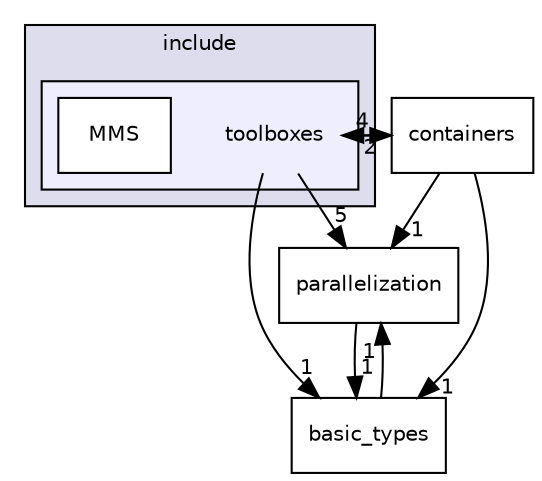 digraph "Common/include/toolboxes" {
  compound=true
  node [ fontsize="10", fontname="Helvetica"];
  edge [ labelfontsize="10", labelfontname="Helvetica"];
  subgraph clusterdir_92cb2900980f09bf257878861626e98f {
    graph [ bgcolor="#ddddee", pencolor="black", label="include" fontname="Helvetica", fontsize="10", URL="dir_92cb2900980f09bf257878861626e98f.html"]
  subgraph clusterdir_c2bcda47e72dfcfa068320c4822b9fe0 {
    graph [ bgcolor="#eeeeff", pencolor="black", label="" URL="dir_c2bcda47e72dfcfa068320c4822b9fe0.html"];
    dir_c2bcda47e72dfcfa068320c4822b9fe0 [shape=plaintext label="toolboxes"];
    dir_293a51fe80b86b3a0cc002878262842c [shape=box label="MMS" color="black" fillcolor="white" style="filled" URL="dir_293a51fe80b86b3a0cc002878262842c.html"];
  }
  }
  dir_853c2a0c087a74065753cfc8240c880a [shape=box label="parallelization" URL="dir_853c2a0c087a74065753cfc8240c880a.html"];
  dir_b3347baf15fb7b1ad00b0011f7bd58e3 [shape=box label="containers" URL="dir_b3347baf15fb7b1ad00b0011f7bd58e3.html"];
  dir_cd1ad04c99373fb2e948caf5c2750b9f [shape=box label="basic_types" URL="dir_cd1ad04c99373fb2e948caf5c2750b9f.html"];
  dir_853c2a0c087a74065753cfc8240c880a->dir_cd1ad04c99373fb2e948caf5c2750b9f [headlabel="1", labeldistance=1.5 headhref="dir_000014_000003.html"];
  dir_b3347baf15fb7b1ad00b0011f7bd58e3->dir_853c2a0c087a74065753cfc8240c880a [headlabel="1", labeldistance=1.5 headhref="dir_000004_000014.html"];
  dir_b3347baf15fb7b1ad00b0011f7bd58e3->dir_cd1ad04c99373fb2e948caf5c2750b9f [headlabel="1", labeldistance=1.5 headhref="dir_000004_000003.html"];
  dir_b3347baf15fb7b1ad00b0011f7bd58e3->dir_c2bcda47e72dfcfa068320c4822b9fe0 [headlabel="2", labeldistance=1.5 headhref="dir_000004_000015.html"];
  dir_cd1ad04c99373fb2e948caf5c2750b9f->dir_853c2a0c087a74065753cfc8240c880a [headlabel="1", labeldistance=1.5 headhref="dir_000003_000014.html"];
  dir_c2bcda47e72dfcfa068320c4822b9fe0->dir_853c2a0c087a74065753cfc8240c880a [headlabel="5", labeldistance=1.5 headhref="dir_000015_000014.html"];
  dir_c2bcda47e72dfcfa068320c4822b9fe0->dir_b3347baf15fb7b1ad00b0011f7bd58e3 [headlabel="4", labeldistance=1.5 headhref="dir_000015_000004.html"];
  dir_c2bcda47e72dfcfa068320c4822b9fe0->dir_cd1ad04c99373fb2e948caf5c2750b9f [headlabel="1", labeldistance=1.5 headhref="dir_000015_000003.html"];
}
